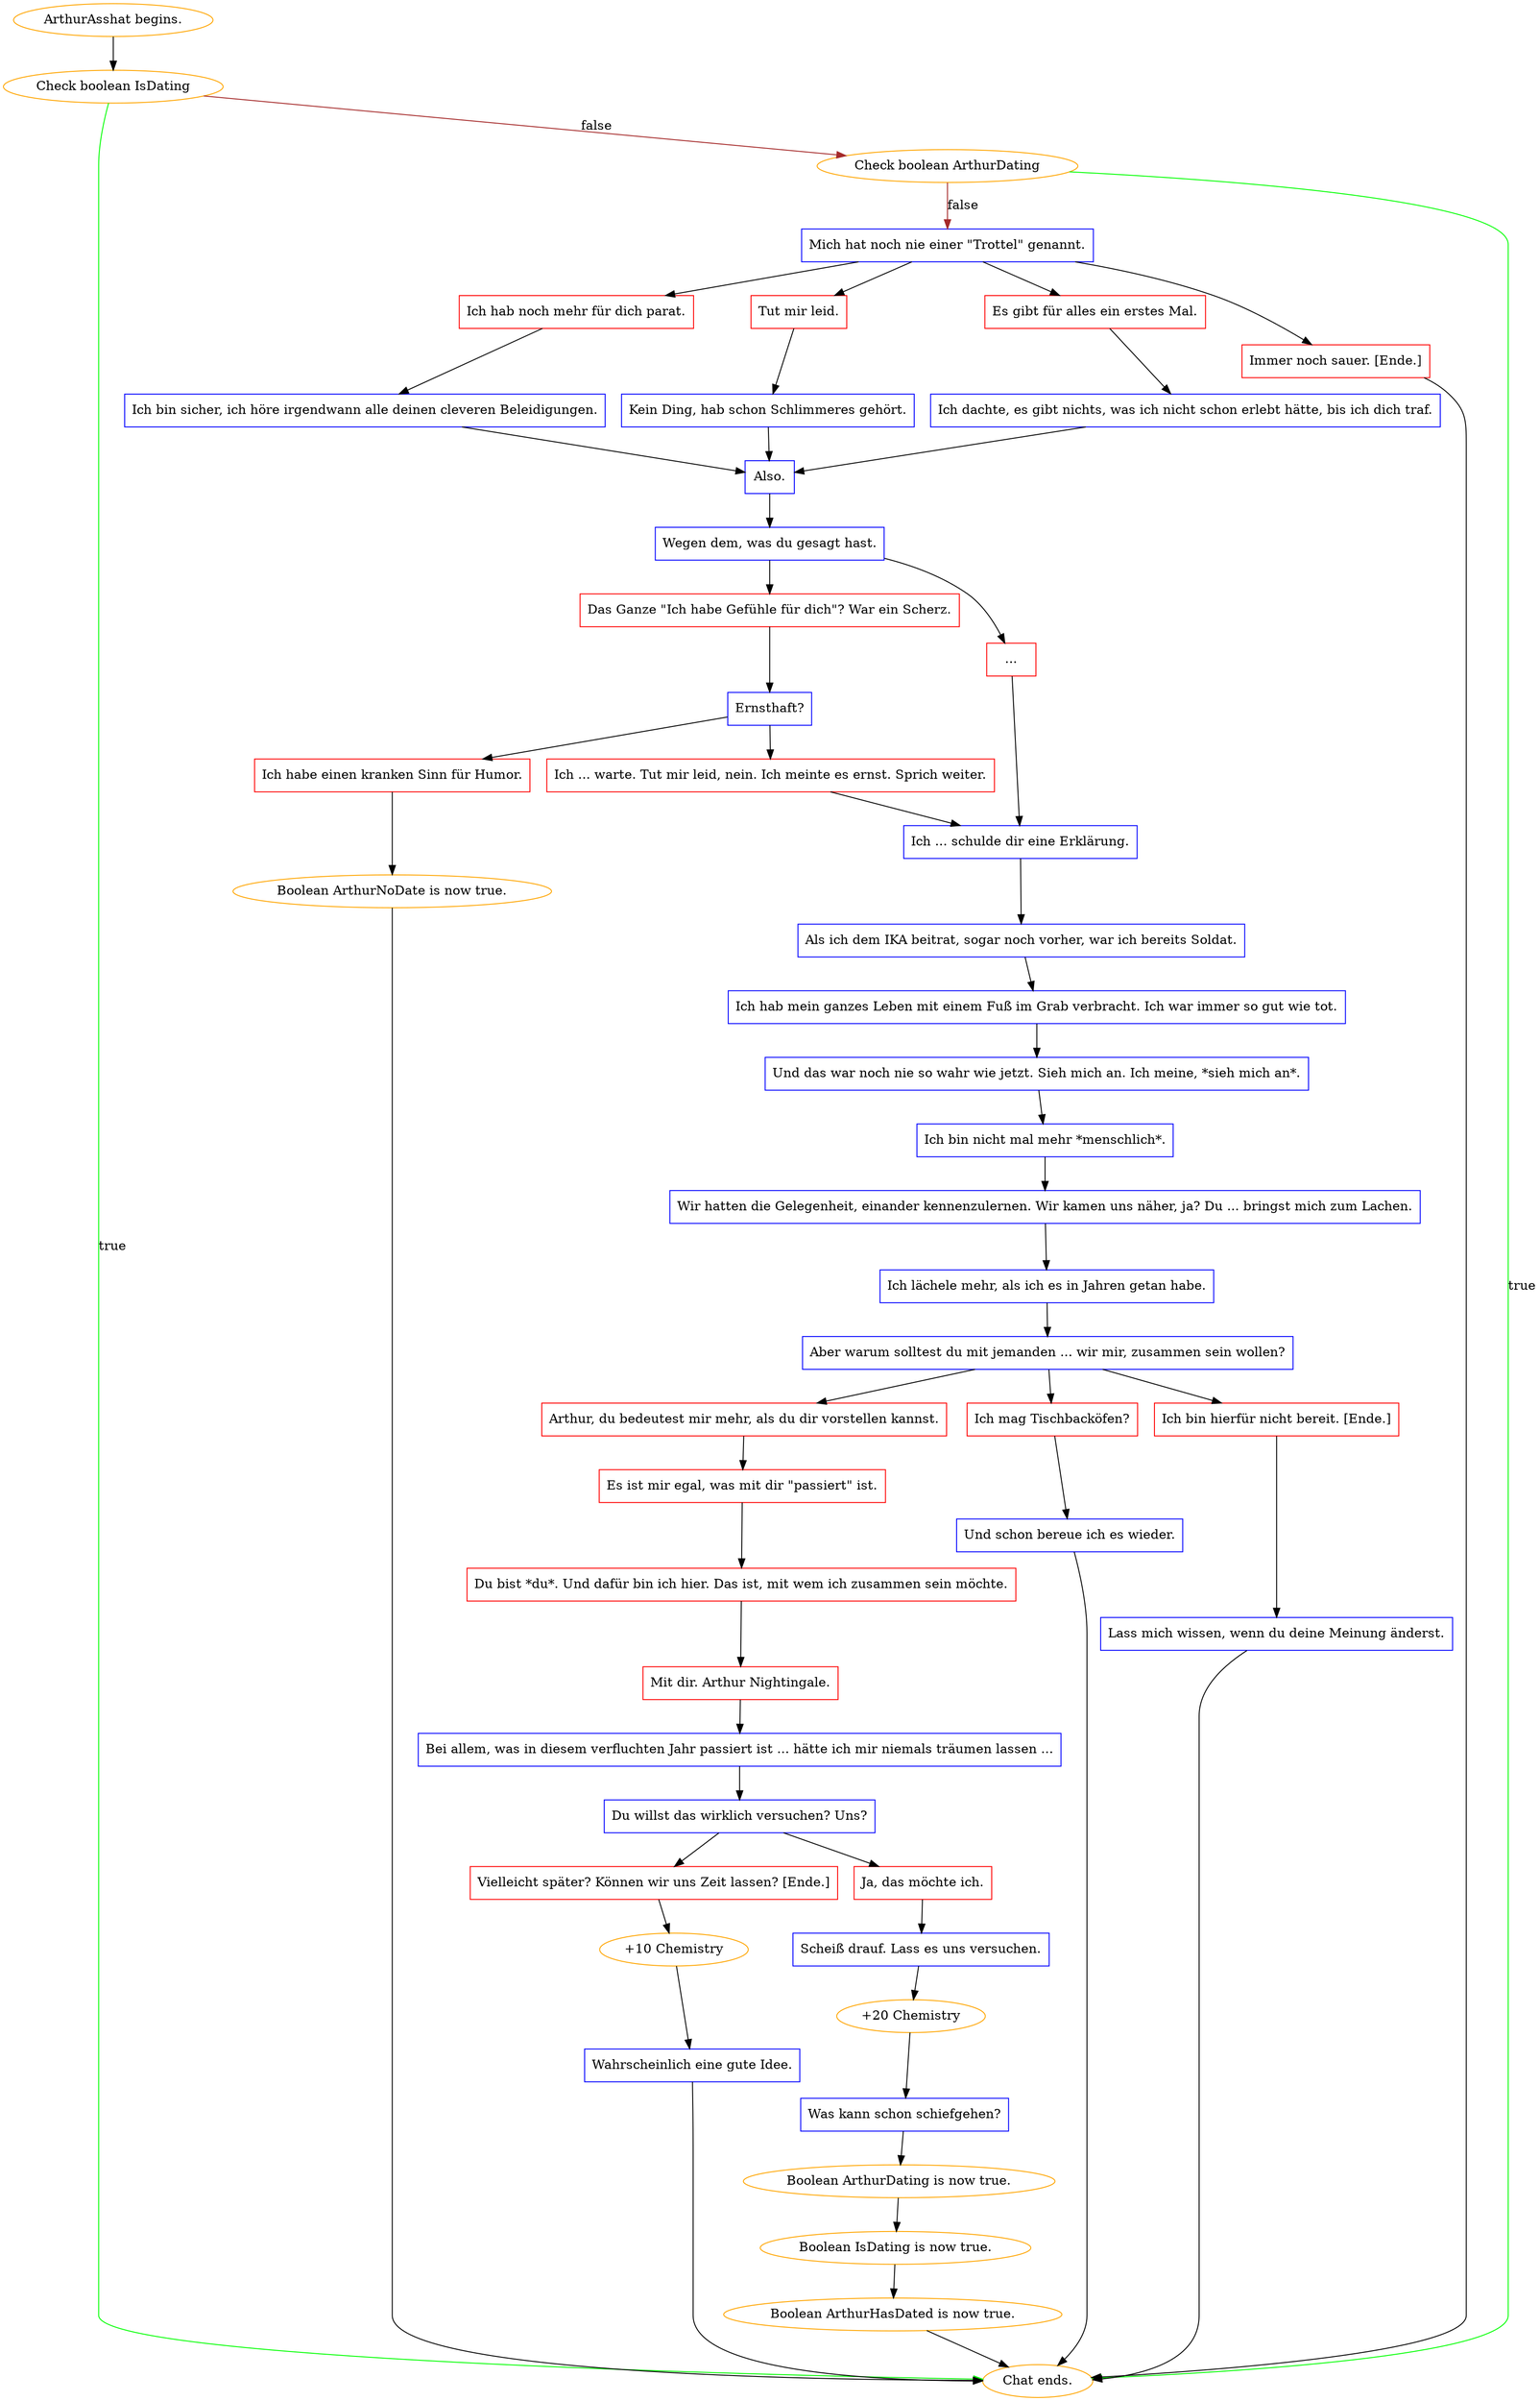 digraph {
	"ArthurAsshat begins." [color=orange];
		"ArthurAsshat begins." -> j3976318622;
	j3976318622 [label="Check boolean IsDating",color=orange];
		j3976318622 -> "Chat ends." [label=true,color=green];
		j3976318622 -> j2438523578 [label=false,color=brown];
	"Chat ends." [color=orange];
	j2438523578 [label="Check boolean ArthurDating",color=orange];
		j2438523578 -> "Chat ends." [label=true,color=green];
		j2438523578 -> j3475100481 [label=false,color=brown];
	j3475100481 [label="Mich hat noch nie einer \"Trottel\" genannt.",shape=box,color=blue];
		j3475100481 -> j2478752936;
		j3475100481 -> j756680722;
		j3475100481 -> j2670262074;
		j3475100481 -> j1832152080;
	j2478752936 [label="Ich hab noch mehr für dich parat.",shape=box,color=red];
		j2478752936 -> j2567531460;
	j756680722 [label="Es gibt für alles ein erstes Mal.",shape=box,color=red];
		j756680722 -> j2809849219;
	j2670262074 [label="Tut mir leid.",shape=box,color=red];
		j2670262074 -> j3203827261;
	j1832152080 [label="Immer noch sauer. [Ende.]",shape=box,color=red];
		j1832152080 -> "Chat ends.";
	j2567531460 [label="Ich bin sicher, ich höre irgendwann alle deinen cleveren Beleidigungen.",shape=box,color=blue];
		j2567531460 -> j4113291832;
	j2809849219 [label="Ich dachte, es gibt nichts, was ich nicht schon erlebt hätte, bis ich dich traf.",shape=box,color=blue];
		j2809849219 -> j4113291832;
	j3203827261 [label="Kein Ding, hab schon Schlimmeres gehört.",shape=box,color=blue];
		j3203827261 -> j4113291832;
	j4113291832 [label="Also.",shape=box,color=blue];
		j4113291832 -> j3938035818;
	j3938035818 [label="Wegen dem, was du gesagt hast.",shape=box,color=blue];
		j3938035818 -> j1128662554;
		j3938035818 -> j609558204;
	j1128662554 [label="Das Ganze \"Ich habe Gefühle für dich\"? War ein Scherz.",shape=box,color=red];
		j1128662554 -> j635010893;
	j609558204 [label="...",shape=box,color=red];
		j609558204 -> j1732056899;
	j635010893 [label="Ernsthaft?",shape=box,color=blue];
		j635010893 -> j1751614235;
		j635010893 -> j3786446757;
	j1732056899 [label="Ich ... schulde dir eine Erklärung.",shape=box,color=blue];
		j1732056899 -> j3824512324;
	j1751614235 [label="Ich ... warte. Tut mir leid, nein. Ich meinte es ernst. Sprich weiter.",shape=box,color=red];
		j1751614235 -> j1732056899;
	j3786446757 [label="Ich habe einen kranken Sinn für Humor.",shape=box,color=red];
		j3786446757 -> j2533691464;
	j3824512324 [label="Als ich dem IKA beitrat, sogar noch vorher, war ich bereits Soldat.",shape=box,color=blue];
		j3824512324 -> j1192682106;
	j2533691464 [label="Boolean ArthurNoDate is now true.",color=orange];
		j2533691464 -> "Chat ends.";
	j1192682106 [label="Ich hab mein ganzes Leben mit einem Fuß im Grab verbracht. Ich war immer so gut wie tot.",shape=box,color=blue];
		j1192682106 -> j3886885574;
	j3886885574 [label="Und das war noch nie so wahr wie jetzt. Sieh mich an. Ich meine, *sieh mich an*.",shape=box,color=blue];
		j3886885574 -> j4014901836;
	j4014901836 [label="Ich bin nicht mal mehr *menschlich*.",shape=box,color=blue];
		j4014901836 -> j1990923992;
	j1990923992 [label="Wir hatten die Gelegenheit, einander kennenzulernen. Wir kamen uns näher, ja? Du ... bringst mich zum Lachen.",shape=box,color=blue];
		j1990923992 -> j4282515284;
	j4282515284 [label="Ich lächele mehr, als ich es in Jahren getan habe.",shape=box,color=blue];
		j4282515284 -> j3415039175;
	j3415039175 [label="Aber warum solltest du mit jemanden ... wir mir, zusammen sein wollen?",shape=box,color=blue];
		j3415039175 -> j1047486938;
		j3415039175 -> j3688061069;
		j3415039175 -> j1280772355;
	j1047486938 [label="Arthur, du bedeutest mir mehr, als du dir vorstellen kannst.",shape=box,color=red];
		j1047486938 -> j4189482849;
	j3688061069 [label="Ich mag Tischbacköfen?",shape=box,color=red];
		j3688061069 -> j174844075;
	j1280772355 [label="Ich bin hierfür nicht bereit. [Ende.]",shape=box,color=red];
		j1280772355 -> j629450743;
	j4189482849 [label="Es ist mir egal, was mit dir \"passiert\" ist.",shape=box,color=red];
		j4189482849 -> j141996974;
	j174844075 [label="Und schon bereue ich es wieder.",shape=box,color=blue];
		j174844075 -> "Chat ends.";
	j629450743 [label="Lass mich wissen, wenn du deine Meinung änderst.",shape=box,color=blue];
		j629450743 -> "Chat ends.";
	j141996974 [label="Du bist *du*. Und dafür bin ich hier. Das ist, mit wem ich zusammen sein möchte.",shape=box,color=red];
		j141996974 -> j3440894556;
	j3440894556 [label="Mit dir. Arthur Nightingale.",shape=box,color=red];
		j3440894556 -> j2941202749;
	j2941202749 [label="Bei allem, was in diesem verfluchten Jahr passiert ist ... hätte ich mir niemals träumen lassen ...",shape=box,color=blue];
		j2941202749 -> j2017930144;
	j2017930144 [label="Du willst das wirklich versuchen? Uns?",shape=box,color=blue];
		j2017930144 -> j2815687387;
		j2017930144 -> j2774640913;
	j2815687387 [label="Ja, das möchte ich.",shape=box,color=red];
		j2815687387 -> j2979489095;
	j2774640913 [label="Vielleicht später? Können wir uns Zeit lassen? [Ende.]",shape=box,color=red];
		j2774640913 -> j1001246695;
	j2979489095 [label="Scheiß drauf. Lass es uns versuchen.",shape=box,color=blue];
		j2979489095 -> j724258554;
	j1001246695 [label="+10 Chemistry",color=orange];
		j1001246695 -> j4026555972;
	j724258554 [label="+20 Chemistry",color=orange];
		j724258554 -> j1464894667;
	j4026555972 [label="Wahrscheinlich eine gute Idee.",shape=box,color=blue];
		j4026555972 -> "Chat ends.";
	j1464894667 [label="Was kann schon schiefgehen?",shape=box,color=blue];
		j1464894667 -> j3371696257;
	j3371696257 [label="Boolean ArthurDating is now true.",color=orange];
		j3371696257 -> j3139269659;
	j3139269659 [label="Boolean IsDating is now true.",color=orange];
		j3139269659 -> j3103123730;
	j3103123730 [label="Boolean ArthurHasDated is now true.",color=orange];
		j3103123730 -> "Chat ends.";
}